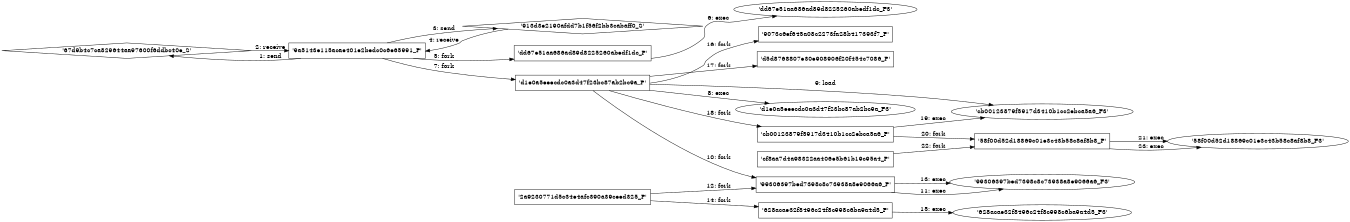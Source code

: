 digraph "D:\Learning\Paper\apt\基于CTI的攻击预警\Dataset\攻击图\ASGfromALLCTI\JavaScript bridge makes malware analysis with WinDbg easier.dot" {
rankdir="LR"
size="9"
fixedsize="false"
splines="true"
nodesep=0.3
ranksep=0
fontsize=10
overlap="scalexy"
engine= "neato"
	"'67d9b4c7ca829644aa97600f6ddbc40e_S'" [node_type=Socket shape=diamond]
	"'9a5143e115acae401e2bedc0c6e65991_P'" [node_type=Process shape=box]
	"'9a5143e115acae401e2bedc0c6e65991_P'" -> "'67d9b4c7ca829644aa97600f6ddbc40e_S'" [label="1: send"]
	"'67d9b4c7ca829644aa97600f6ddbc40e_S'" -> "'9a5143e115acae401e2bedc0c6e65991_P'" [label="2: receive"]
	"'913d3e2190afdd7b1f56f2bb3cabaff0_S'" [node_type=Socket shape=diamond]
	"'9a5143e115acae401e2bedc0c6e65991_P'" [node_type=Process shape=box]
	"'9a5143e115acae401e2bedc0c6e65991_P'" -> "'913d3e2190afdd7b1f56f2bb3cabaff0_S'" [label="3: send"]
	"'913d3e2190afdd7b1f56f2bb3cabaff0_S'" -> "'9a5143e115acae401e2bedc0c6e65991_P'" [label="4: receive"]
	"'9a5143e115acae401e2bedc0c6e65991_P'" [node_type=Process shape=box]
	"'dd67e51aa686ad89d8225260abedf1dc_P'" [node_type=Process shape=box]
	"'9a5143e115acae401e2bedc0c6e65991_P'" -> "'dd67e51aa686ad89d8225260abedf1dc_P'" [label="5: fork"]
	"'dd67e51aa686ad89d8225260abedf1dc_P'" [node_type=Process shape=box]
	"'dd67e51aa686ad89d8225260abedf1dc_F3'" [node_type=File shape=ellipse]
	"'dd67e51aa686ad89d8225260abedf1dc_P'" -> "'dd67e51aa686ad89d8225260abedf1dc_F3'" [label="6: exec"]
	"'9a5143e115acae401e2bedc0c6e65991_P'" [node_type=Process shape=box]
	"'d1e0a5eeecdc0a3d47f23bc87ab2bc9a_P'" [node_type=Process shape=box]
	"'9a5143e115acae401e2bedc0c6e65991_P'" -> "'d1e0a5eeecdc0a3d47f23bc87ab2bc9a_P'" [label="7: fork"]
	"'d1e0a5eeecdc0a3d47f23bc87ab2bc9a_P'" [node_type=Process shape=box]
	"'d1e0a5eeecdc0a3d47f23bc87ab2bc9a_F3'" [node_type=File shape=ellipse]
	"'d1e0a5eeecdc0a3d47f23bc87ab2bc9a_P'" -> "'d1e0a5eeecdc0a3d47f23bc87ab2bc9a_F3'" [label="8: exec"]
	"'cb00123879f5917d3410b1cc2ebca5a6_F3'" [node_type=file shape=ellipse]
	"'d1e0a5eeecdc0a3d47f23bc87ab2bc9a_P'" [node_type=Process shape=box]
	"'d1e0a5eeecdc0a3d47f23bc87ab2bc9a_P'" -> "'cb00123879f5917d3410b1cc2ebca5a6_F3'" [label="9: load"]
	"'d1e0a5eeecdc0a3d47f23bc87ab2bc9a_P'" [node_type=Process shape=box]
	"'99306397bed7398c8c73938a8e9066a6_P'" [node_type=Process shape=box]
	"'d1e0a5eeecdc0a3d47f23bc87ab2bc9a_P'" -> "'99306397bed7398c8c73938a8e9066a6_P'" [label="10: fork"]
	"'99306397bed7398c8c73938a8e9066a6_P'" [node_type=Process shape=box]
	"'99306397bed7398c8c73938a8e9066a6_F3'" [node_type=File shape=ellipse]
	"'99306397bed7398c8c73938a8e9066a6_P'" -> "'99306397bed7398c8c73938a8e9066a6_F3'" [label="11: exec"]
	"'2a9230771d5c34e4afc390a39ceed325_P'" [node_type=Process shape=box]
	"'99306397bed7398c8c73938a8e9066a6_P'" [node_type=Process shape=box]
	"'2a9230771d5c34e4afc390a39ceed325_P'" -> "'99306397bed7398c8c73938a8e9066a6_P'" [label="12: fork"]
	"'99306397bed7398c8c73938a8e9066a6_P'" [node_type=Process shape=box]
	"'99306397bed7398c8c73938a8e9066a6_F3'" [node_type=File shape=ellipse]
	"'99306397bed7398c8c73938a8e9066a6_P'" -> "'99306397bed7398c8c73938a8e9066a6_F3'" [label="13: exec"]
	"'2a9230771d5c34e4afc390a39ceed325_P'" [node_type=Process shape=box]
	"'628acae32f8496c24f8c998c6ba9a4d5_P'" [node_type=Process shape=box]
	"'2a9230771d5c34e4afc390a39ceed325_P'" -> "'628acae32f8496c24f8c998c6ba9a4d5_P'" [label="14: fork"]
	"'628acae32f8496c24f8c998c6ba9a4d5_P'" [node_type=Process shape=box]
	"'628acae32f8496c24f8c998c6ba9a4d5_F3'" [node_type=File shape=ellipse]
	"'628acae32f8496c24f8c998c6ba9a4d5_P'" -> "'628acae32f8496c24f8c998c6ba9a4d5_F3'" [label="15: exec"]
	"'d1e0a5eeecdc0a3d47f23bc87ab2bc9a_P'" [node_type=Process shape=box]
	"'9073c6ef645a08c2273fa28b417393f7_P'" [node_type=Process shape=box]
	"'d1e0a5eeecdc0a3d47f23bc87ab2bc9a_P'" -> "'9073c6ef645a08c2273fa28b417393f7_P'" [label="16: fork"]
	"'d1e0a5eeecdc0a3d47f23bc87ab2bc9a_P'" [node_type=Process shape=box]
	"'d5d8768807e30e908906f20f454c7086_P'" [node_type=Process shape=box]
	"'d1e0a5eeecdc0a3d47f23bc87ab2bc9a_P'" -> "'d5d8768807e30e908906f20f454c7086_P'" [label="17: fork"]
	"'d1e0a5eeecdc0a3d47f23bc87ab2bc9a_P'" [node_type=Process shape=box]
	"'cb00123879f5917d3410b1cc2ebca5a6_P'" [node_type=Process shape=box]
	"'d1e0a5eeecdc0a3d47f23bc87ab2bc9a_P'" -> "'cb00123879f5917d3410b1cc2ebca5a6_P'" [label="18: fork"]
	"'cb00123879f5917d3410b1cc2ebca5a6_P'" [node_type=Process shape=box]
	"'cb00123879f5917d3410b1cc2ebca5a6_F3'" [node_type=File shape=ellipse]
	"'cb00123879f5917d3410b1cc2ebca5a6_P'" -> "'cb00123879f5917d3410b1cc2ebca5a6_F3'" [label="19: exec"]
	"'cb00123879f5917d3410b1cc2ebca5a6_P'" [node_type=Process shape=box]
	"'58f00d52d18869c01e3c43b58c8af8b8_P'" [node_type=Process shape=box]
	"'cb00123879f5917d3410b1cc2ebca5a6_P'" -> "'58f00d52d18869c01e3c43b58c8af8b8_P'" [label="20: fork"]
	"'58f00d52d18869c01e3c43b58c8af8b8_P'" [node_type=Process shape=box]
	"'58f00d52d18869c01e3c43b58c8af8b8_F3'" [node_type=File shape=ellipse]
	"'58f00d52d18869c01e3c43b58c8af8b8_P'" -> "'58f00d52d18869c01e3c43b58c8af8b8_F3'" [label="21: exec"]
	"'cf8aa7d4a98322aa406e5b61b19c95a4_P'" [node_type=Process shape=box]
	"'58f00d52d18869c01e3c43b58c8af8b8_P'" [node_type=Process shape=box]
	"'cf8aa7d4a98322aa406e5b61b19c95a4_P'" -> "'58f00d52d18869c01e3c43b58c8af8b8_P'" [label="22: fork"]
	"'58f00d52d18869c01e3c43b58c8af8b8_P'" [node_type=Process shape=box]
	"'58f00d52d18869c01e3c43b58c8af8b8_F3'" [node_type=File shape=ellipse]
	"'58f00d52d18869c01e3c43b58c8af8b8_P'" -> "'58f00d52d18869c01e3c43b58c8af8b8_F3'" [label="23: exec"]
}
